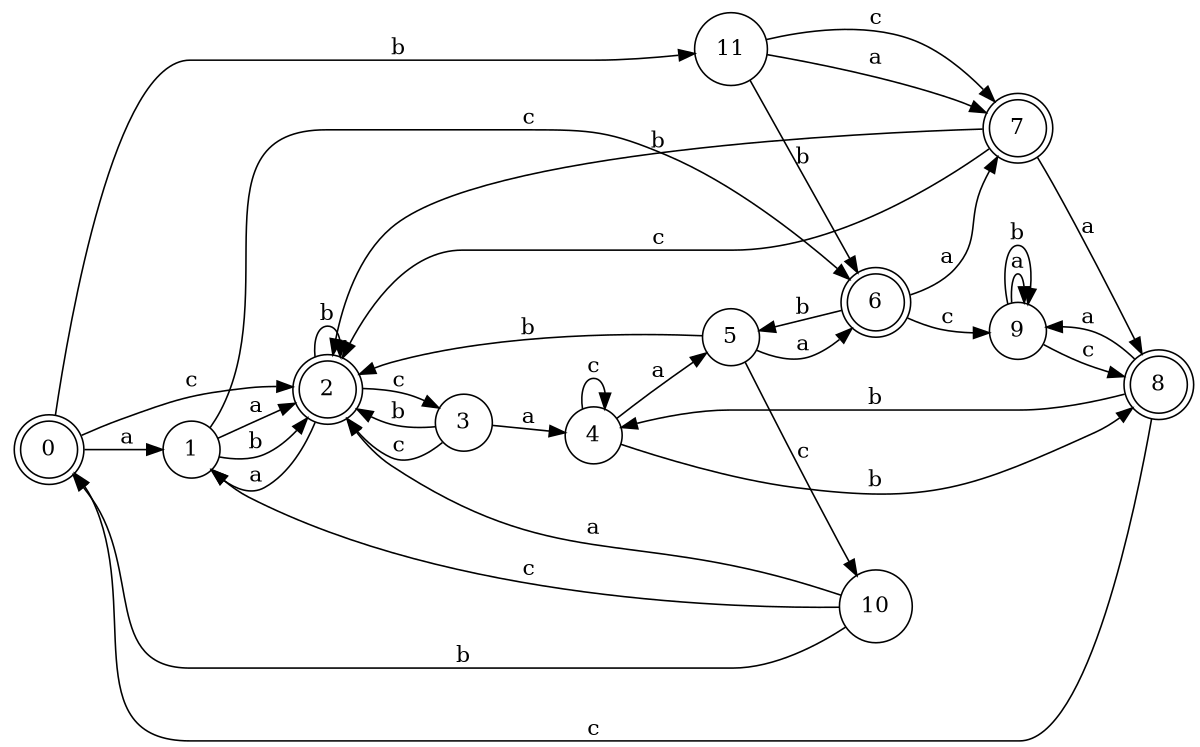 digraph n10_8 {
__start0 [label="" shape="none"];

rankdir=LR;
size="8,5";

s0 [style="rounded,filled", color="black", fillcolor="white" shape="doublecircle", label="0"];
s1 [style="filled", color="black", fillcolor="white" shape="circle", label="1"];
s2 [style="rounded,filled", color="black", fillcolor="white" shape="doublecircle", label="2"];
s3 [style="filled", color="black", fillcolor="white" shape="circle", label="3"];
s4 [style="filled", color="black", fillcolor="white" shape="circle", label="4"];
s5 [style="filled", color="black", fillcolor="white" shape="circle", label="5"];
s6 [style="rounded,filled", color="black", fillcolor="white" shape="doublecircle", label="6"];
s7 [style="rounded,filled", color="black", fillcolor="white" shape="doublecircle", label="7"];
s8 [style="rounded,filled", color="black", fillcolor="white" shape="doublecircle", label="8"];
s9 [style="filled", color="black", fillcolor="white" shape="circle", label="9"];
s10 [style="filled", color="black", fillcolor="white" shape="circle", label="10"];
s11 [style="filled", color="black", fillcolor="white" shape="circle", label="11"];
s0 -> s1 [label="a"];
s0 -> s11 [label="b"];
s0 -> s2 [label="c"];
s1 -> s2 [label="a"];
s1 -> s2 [label="b"];
s1 -> s6 [label="c"];
s2 -> s1 [label="a"];
s2 -> s2 [label="b"];
s2 -> s3 [label="c"];
s3 -> s4 [label="a"];
s3 -> s2 [label="b"];
s3 -> s2 [label="c"];
s4 -> s5 [label="a"];
s4 -> s8 [label="b"];
s4 -> s4 [label="c"];
s5 -> s6 [label="a"];
s5 -> s2 [label="b"];
s5 -> s10 [label="c"];
s6 -> s7 [label="a"];
s6 -> s5 [label="b"];
s6 -> s9 [label="c"];
s7 -> s8 [label="a"];
s7 -> s2 [label="b"];
s7 -> s2 [label="c"];
s8 -> s9 [label="a"];
s8 -> s4 [label="b"];
s8 -> s0 [label="c"];
s9 -> s9 [label="a"];
s9 -> s9 [label="b"];
s9 -> s8 [label="c"];
s10 -> s2 [label="a"];
s10 -> s0 [label="b"];
s10 -> s1 [label="c"];
s11 -> s7 [label="a"];
s11 -> s6 [label="b"];
s11 -> s7 [label="c"];

}